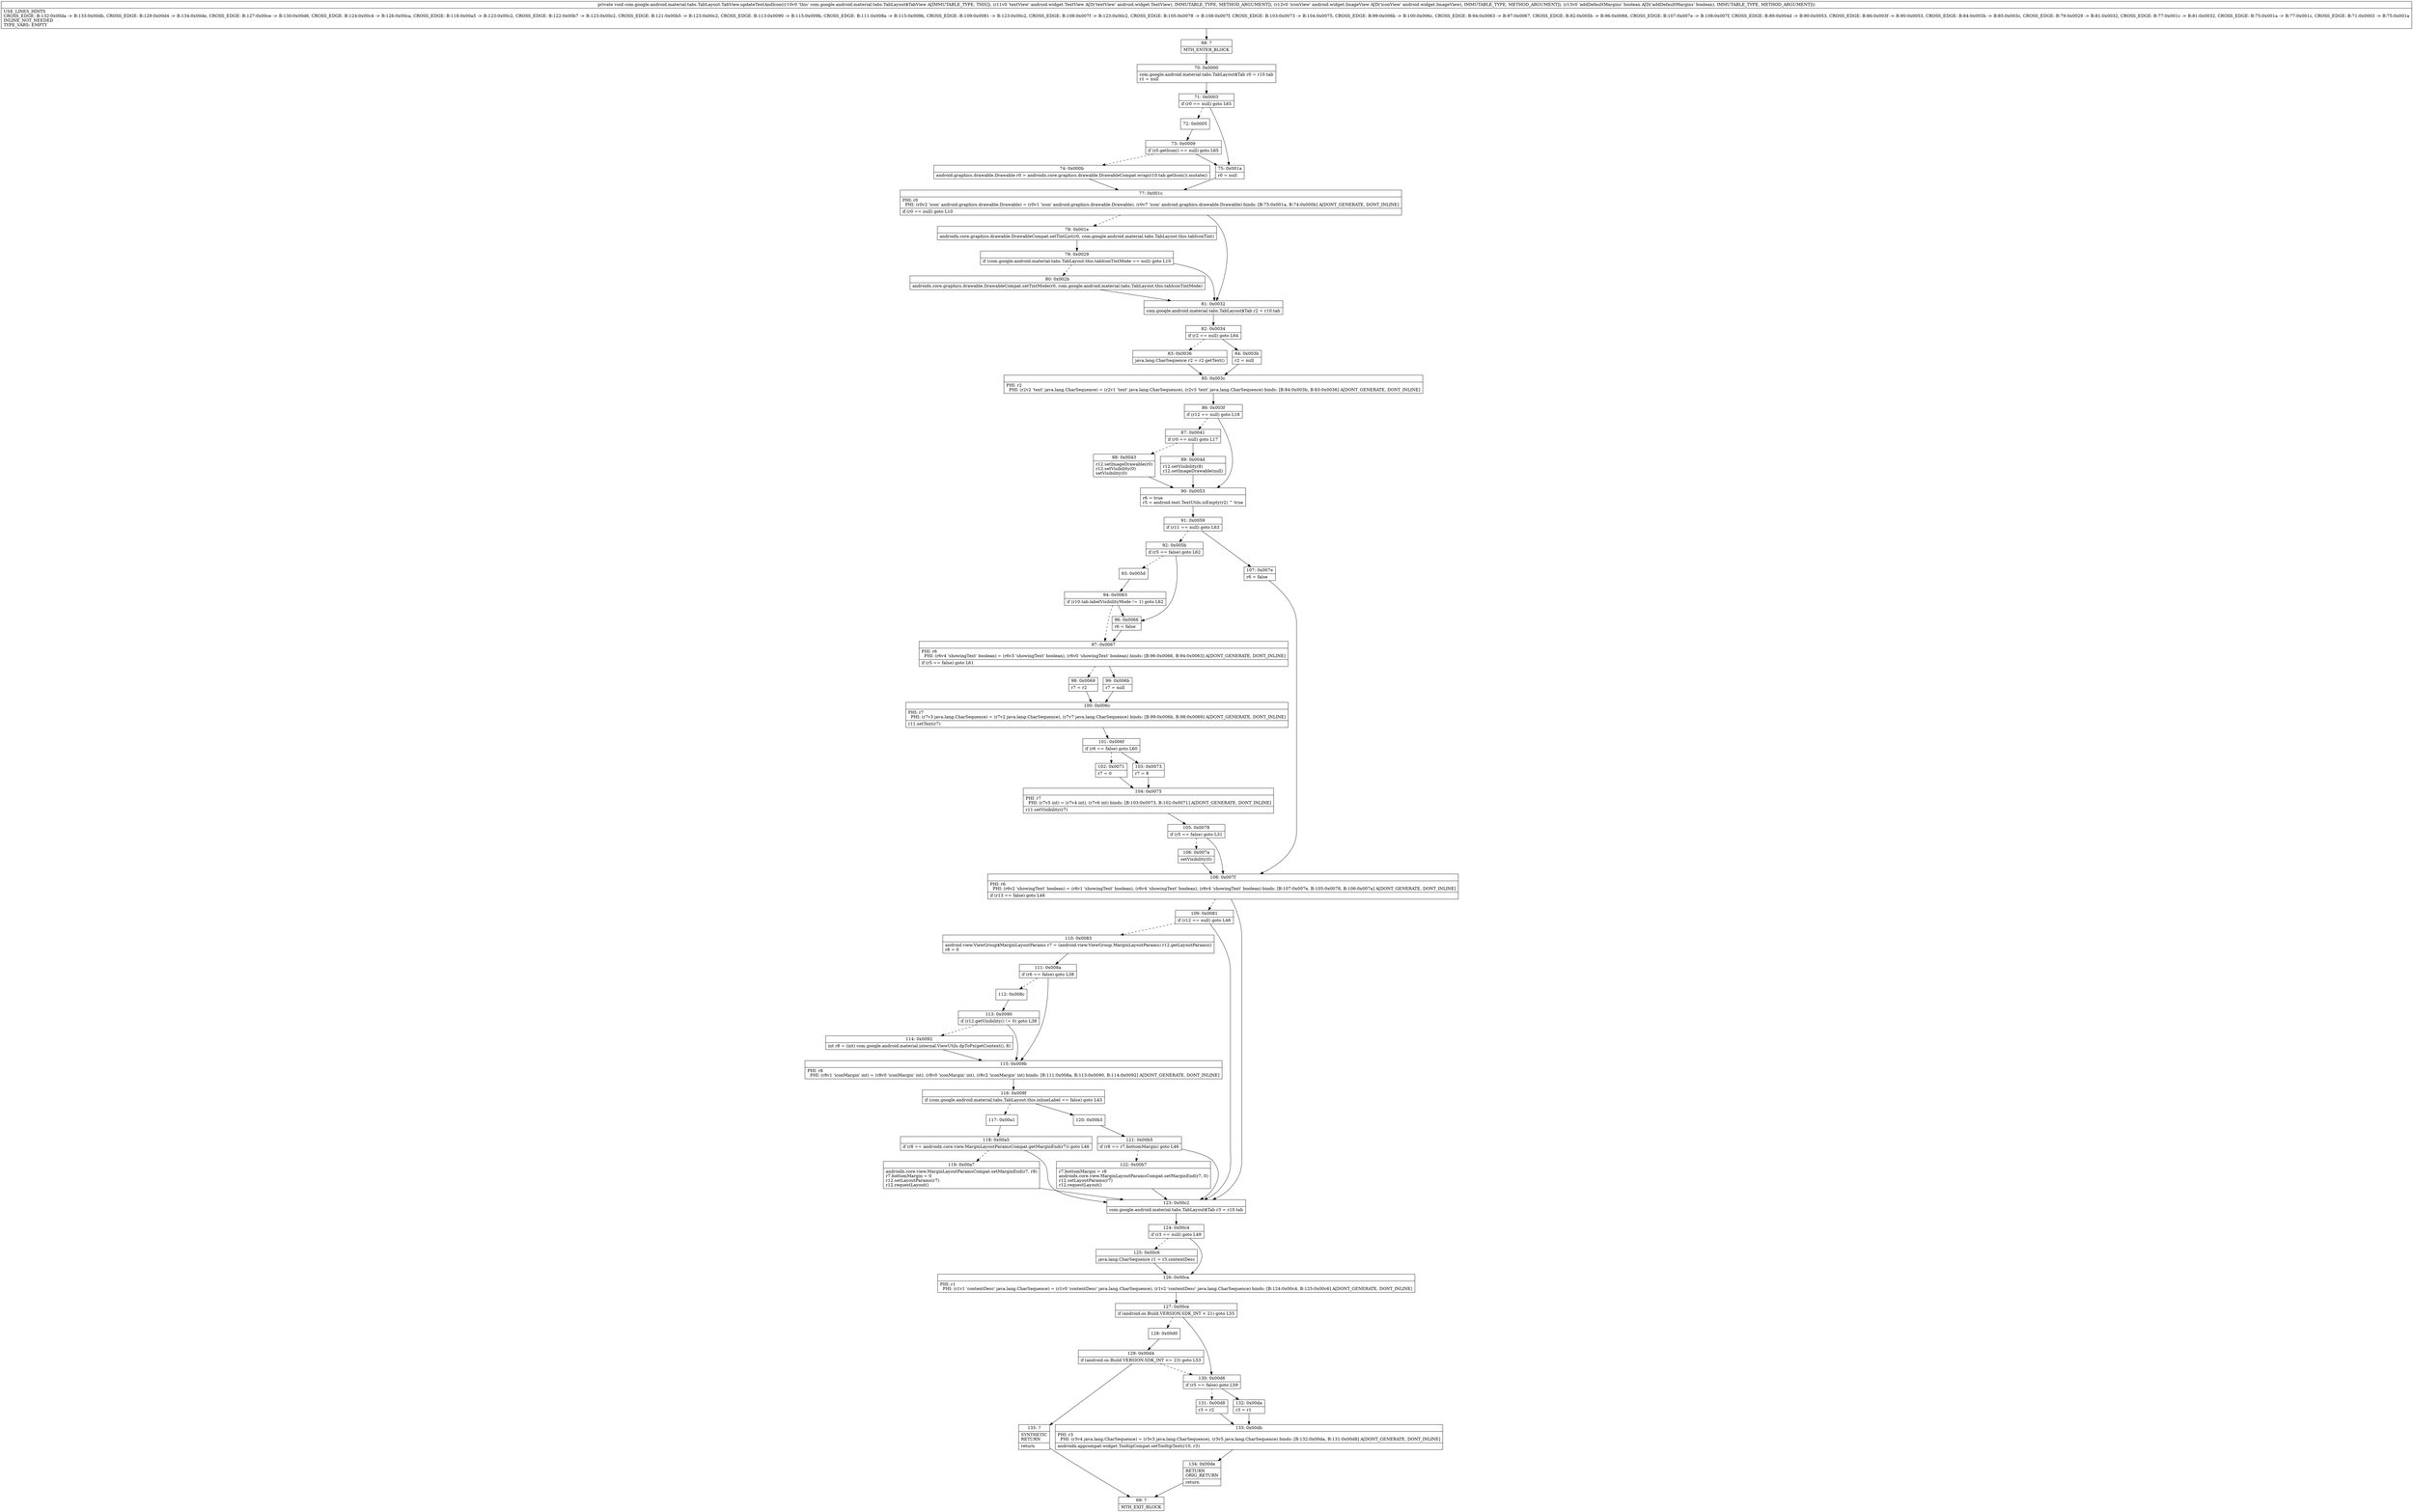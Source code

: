 digraph "CFG forcom.google.android.material.tabs.TabLayout.TabView.updateTextAndIcon(Landroid\/widget\/TextView;Landroid\/widget\/ImageView;Z)V" {
Node_68 [shape=record,label="{68\:\ ?|MTH_ENTER_BLOCK\l}"];
Node_70 [shape=record,label="{70\:\ 0x0000|com.google.android.material.tabs.TabLayout$Tab r0 = r10.tab\lr1 = null\l}"];
Node_71 [shape=record,label="{71\:\ 0x0003|if (r0 == null) goto L65\l}"];
Node_72 [shape=record,label="{72\:\ 0x0005}"];
Node_73 [shape=record,label="{73\:\ 0x0009|if (r0.getIcon() == null) goto L65\l}"];
Node_74 [shape=record,label="{74\:\ 0x000b|android.graphics.drawable.Drawable r0 = androidx.core.graphics.drawable.DrawableCompat.wrap(r10.tab.getIcon()).mutate()\l}"];
Node_77 [shape=record,label="{77\:\ 0x001c|PHI: r0 \l  PHI: (r0v2 'icon' android.graphics.drawable.Drawable) = (r0v1 'icon' android.graphics.drawable.Drawable), (r0v7 'icon' android.graphics.drawable.Drawable) binds: [B:75:0x001a, B:74:0x000b] A[DONT_GENERATE, DONT_INLINE]\l|if (r0 == null) goto L10\l}"];
Node_78 [shape=record,label="{78\:\ 0x001e|androidx.core.graphics.drawable.DrawableCompat.setTintList(r0, com.google.android.material.tabs.TabLayout.this.tabIconTint)\l}"];
Node_79 [shape=record,label="{79\:\ 0x0029|if (com.google.android.material.tabs.TabLayout.this.tabIconTintMode == null) goto L10\l}"];
Node_80 [shape=record,label="{80\:\ 0x002b|androidx.core.graphics.drawable.DrawableCompat.setTintMode(r0, com.google.android.material.tabs.TabLayout.this.tabIconTintMode)\l}"];
Node_81 [shape=record,label="{81\:\ 0x0032|com.google.android.material.tabs.TabLayout$Tab r2 = r10.tab\l}"];
Node_82 [shape=record,label="{82\:\ 0x0034|if (r2 == null) goto L64\l}"];
Node_83 [shape=record,label="{83\:\ 0x0036|java.lang.CharSequence r2 = r2.getText()\l}"];
Node_85 [shape=record,label="{85\:\ 0x003c|PHI: r2 \l  PHI: (r2v2 'text' java.lang.CharSequence) = (r2v1 'text' java.lang.CharSequence), (r2v3 'text' java.lang.CharSequence) binds: [B:84:0x003b, B:83:0x0036] A[DONT_GENERATE, DONT_INLINE]\l}"];
Node_86 [shape=record,label="{86\:\ 0x003f|if (r12 == null) goto L18\l}"];
Node_87 [shape=record,label="{87\:\ 0x0041|if (r0 == null) goto L17\l}"];
Node_88 [shape=record,label="{88\:\ 0x0043|r12.setImageDrawable(r0)\lr12.setVisibility(0)\lsetVisibility(0)\l}"];
Node_89 [shape=record,label="{89\:\ 0x004d|r12.setVisibility(8)\lr12.setImageDrawable(null)\l}"];
Node_90 [shape=record,label="{90\:\ 0x0053|r6 = true\lr5 = android.text.TextUtils.isEmpty(r2) ^ true\l}"];
Node_91 [shape=record,label="{91\:\ 0x0059|if (r11 == null) goto L63\l}"];
Node_92 [shape=record,label="{92\:\ 0x005b|if (r5 == false) goto L62\l}"];
Node_93 [shape=record,label="{93\:\ 0x005d}"];
Node_94 [shape=record,label="{94\:\ 0x0063|if (r10.tab.labelVisibilityMode != 1) goto L62\l}"];
Node_97 [shape=record,label="{97\:\ 0x0067|PHI: r6 \l  PHI: (r6v4 'showingText' boolean) = (r6v3 'showingText' boolean), (r6v0 'showingText' boolean) binds: [B:96:0x0066, B:94:0x0063] A[DONT_GENERATE, DONT_INLINE]\l|if (r5 == false) goto L61\l}"];
Node_98 [shape=record,label="{98\:\ 0x0069|r7 = r2\l}"];
Node_100 [shape=record,label="{100\:\ 0x006c|PHI: r7 \l  PHI: (r7v3 java.lang.CharSequence) = (r7v2 java.lang.CharSequence), (r7v7 java.lang.CharSequence) binds: [B:99:0x006b, B:98:0x0069] A[DONT_GENERATE, DONT_INLINE]\l|r11.setText(r7)\l}"];
Node_101 [shape=record,label="{101\:\ 0x006f|if (r6 == false) goto L60\l}"];
Node_102 [shape=record,label="{102\:\ 0x0071|r7 = 0\l}"];
Node_104 [shape=record,label="{104\:\ 0x0075|PHI: r7 \l  PHI: (r7v5 int) = (r7v4 int), (r7v6 int) binds: [B:103:0x0073, B:102:0x0071] A[DONT_GENERATE, DONT_INLINE]\l|r11.setVisibility(r7)\l}"];
Node_105 [shape=record,label="{105\:\ 0x0078|if (r5 == false) goto L31\l}"];
Node_106 [shape=record,label="{106\:\ 0x007a|setVisibility(0)\l}"];
Node_108 [shape=record,label="{108\:\ 0x007f|PHI: r6 \l  PHI: (r6v2 'showingText' boolean) = (r6v1 'showingText' boolean), (r6v4 'showingText' boolean), (r6v4 'showingText' boolean) binds: [B:107:0x007e, B:105:0x0078, B:106:0x007a] A[DONT_GENERATE, DONT_INLINE]\l|if (r13 == false) goto L46\l}"];
Node_109 [shape=record,label="{109\:\ 0x0081|if (r12 == null) goto L46\l}"];
Node_110 [shape=record,label="{110\:\ 0x0083|android.view.ViewGroup$MarginLayoutParams r7 = (android.view.ViewGroup.MarginLayoutParams) r12.getLayoutParams()\lr8 = 0\l}"];
Node_111 [shape=record,label="{111\:\ 0x008a|if (r6 == false) goto L38\l}"];
Node_112 [shape=record,label="{112\:\ 0x008c}"];
Node_113 [shape=record,label="{113\:\ 0x0090|if (r12.getVisibility() != 0) goto L38\l}"];
Node_114 [shape=record,label="{114\:\ 0x0092|int r8 = (int) com.google.android.material.internal.ViewUtils.dpToPx(getContext(), 8)\l}"];
Node_115 [shape=record,label="{115\:\ 0x009b|PHI: r8 \l  PHI: (r8v1 'iconMargin' int) = (r8v0 'iconMargin' int), (r8v0 'iconMargin' int), (r8v2 'iconMargin' int) binds: [B:111:0x008a, B:113:0x0090, B:114:0x0092] A[DONT_GENERATE, DONT_INLINE]\l}"];
Node_116 [shape=record,label="{116\:\ 0x009f|if (com.google.android.material.tabs.TabLayout.this.inlineLabel == false) goto L43\l}"];
Node_117 [shape=record,label="{117\:\ 0x00a1}"];
Node_118 [shape=record,label="{118\:\ 0x00a5|if (r8 == androidx.core.view.MarginLayoutParamsCompat.getMarginEnd(r7)) goto L46\l}"];
Node_119 [shape=record,label="{119\:\ 0x00a7|androidx.core.view.MarginLayoutParamsCompat.setMarginEnd(r7, r8)\lr7.bottomMargin = 0\lr12.setLayoutParams(r7)\lr12.requestLayout()\l}"];
Node_120 [shape=record,label="{120\:\ 0x00b3}"];
Node_121 [shape=record,label="{121\:\ 0x00b5|if (r8 == r7.bottomMargin) goto L46\l}"];
Node_122 [shape=record,label="{122\:\ 0x00b7|r7.bottomMargin = r8\landroidx.core.view.MarginLayoutParamsCompat.setMarginEnd(r7, 0)\lr12.setLayoutParams(r7)\lr12.requestLayout()\l}"];
Node_123 [shape=record,label="{123\:\ 0x00c2|com.google.android.material.tabs.TabLayout$Tab r3 = r10.tab\l}"];
Node_124 [shape=record,label="{124\:\ 0x00c4|if (r3 == null) goto L49\l}"];
Node_125 [shape=record,label="{125\:\ 0x00c6|java.lang.CharSequence r1 = r3.contentDesc\l}"];
Node_126 [shape=record,label="{126\:\ 0x00ca|PHI: r1 \l  PHI: (r1v1 'contentDesc' java.lang.CharSequence) = (r1v0 'contentDesc' java.lang.CharSequence), (r1v2 'contentDesc' java.lang.CharSequence) binds: [B:124:0x00c4, B:125:0x00c6] A[DONT_GENERATE, DONT_INLINE]\l}"];
Node_127 [shape=record,label="{127\:\ 0x00ce|if (android.os.Build.VERSION.SDK_INT \< 21) goto L55\l}"];
Node_128 [shape=record,label="{128\:\ 0x00d0}"];
Node_129 [shape=record,label="{129\:\ 0x00d4|if (android.os.Build.VERSION.SDK_INT \<= 23) goto L53\l}"];
Node_135 [shape=record,label="{135\:\ ?|SYNTHETIC\lRETURN\l|return\l}"];
Node_69 [shape=record,label="{69\:\ ?|MTH_EXIT_BLOCK\l}"];
Node_130 [shape=record,label="{130\:\ 0x00d6|if (r5 == false) goto L59\l}"];
Node_131 [shape=record,label="{131\:\ 0x00d8|r3 = r2\l}"];
Node_133 [shape=record,label="{133\:\ 0x00db|PHI: r3 \l  PHI: (r3v4 java.lang.CharSequence) = (r3v3 java.lang.CharSequence), (r3v5 java.lang.CharSequence) binds: [B:132:0x00da, B:131:0x00d8] A[DONT_GENERATE, DONT_INLINE]\l|androidx.appcompat.widget.TooltipCompat.setTooltipText(r10, r3)\l}"];
Node_134 [shape=record,label="{134\:\ 0x00de|RETURN\lORIG_RETURN\l|return\l}"];
Node_132 [shape=record,label="{132\:\ 0x00da|r3 = r1\l}"];
Node_103 [shape=record,label="{103\:\ 0x0073|r7 = 8\l}"];
Node_99 [shape=record,label="{99\:\ 0x006b|r7 = null\l}"];
Node_96 [shape=record,label="{96\:\ 0x0066|r6 = false\l}"];
Node_107 [shape=record,label="{107\:\ 0x007e|r6 = false\l}"];
Node_84 [shape=record,label="{84\:\ 0x003b|r2 = null\l}"];
Node_75 [shape=record,label="{75\:\ 0x001a|r0 = null\l}"];
MethodNode[shape=record,label="{private void com.google.android.material.tabs.TabLayout.TabView.updateTextAndIcon((r10v0 'this' com.google.android.material.tabs.TabLayout$TabView A[IMMUTABLE_TYPE, THIS]), (r11v0 'textView' android.widget.TextView A[D('textView' android.widget.TextView), IMMUTABLE_TYPE, METHOD_ARGUMENT]), (r12v0 'iconView' android.widget.ImageView A[D('iconView' android.widget.ImageView), IMMUTABLE_TYPE, METHOD_ARGUMENT]), (r13v0 'addDefaultMargins' boolean A[D('addDefaultMargins' boolean), IMMUTABLE_TYPE, METHOD_ARGUMENT]))  | USE_LINES_HINTS\lCROSS_EDGE: B:132:0x00da \-\> B:133:0x00db, CROSS_EDGE: B:129:0x00d4 \-\> B:134:0x00de, CROSS_EDGE: B:127:0x00ce \-\> B:130:0x00d6, CROSS_EDGE: B:124:0x00c4 \-\> B:126:0x00ca, CROSS_EDGE: B:118:0x00a5 \-\> B:123:0x00c2, CROSS_EDGE: B:122:0x00b7 \-\> B:123:0x00c2, CROSS_EDGE: B:121:0x00b5 \-\> B:123:0x00c2, CROSS_EDGE: B:113:0x0090 \-\> B:115:0x009b, CROSS_EDGE: B:111:0x008a \-\> B:115:0x009b, CROSS_EDGE: B:109:0x0081 \-\> B:123:0x00c2, CROSS_EDGE: B:108:0x007f \-\> B:123:0x00c2, CROSS_EDGE: B:105:0x0078 \-\> B:108:0x007f, CROSS_EDGE: B:103:0x0073 \-\> B:104:0x0075, CROSS_EDGE: B:99:0x006b \-\> B:100:0x006c, CROSS_EDGE: B:94:0x0063 \-\> B:97:0x0067, CROSS_EDGE: B:92:0x005b \-\> B:96:0x0066, CROSS_EDGE: B:107:0x007e \-\> B:108:0x007f, CROSS_EDGE: B:89:0x004d \-\> B:90:0x0053, CROSS_EDGE: B:86:0x003f \-\> B:90:0x0053, CROSS_EDGE: B:84:0x003b \-\> B:85:0x003c, CROSS_EDGE: B:79:0x0029 \-\> B:81:0x0032, CROSS_EDGE: B:77:0x001c \-\> B:81:0x0032, CROSS_EDGE: B:75:0x001a \-\> B:77:0x001c, CROSS_EDGE: B:71:0x0003 \-\> B:75:0x001a\lINLINE_NOT_NEEDED\lTYPE_VARS: EMPTY\l}"];
MethodNode -> Node_68;Node_68 -> Node_70;
Node_70 -> Node_71;
Node_71 -> Node_72[style=dashed];
Node_71 -> Node_75;
Node_72 -> Node_73;
Node_73 -> Node_74[style=dashed];
Node_73 -> Node_75;
Node_74 -> Node_77;
Node_77 -> Node_78[style=dashed];
Node_77 -> Node_81;
Node_78 -> Node_79;
Node_79 -> Node_80[style=dashed];
Node_79 -> Node_81;
Node_80 -> Node_81;
Node_81 -> Node_82;
Node_82 -> Node_83[style=dashed];
Node_82 -> Node_84;
Node_83 -> Node_85;
Node_85 -> Node_86;
Node_86 -> Node_87[style=dashed];
Node_86 -> Node_90;
Node_87 -> Node_88[style=dashed];
Node_87 -> Node_89;
Node_88 -> Node_90;
Node_89 -> Node_90;
Node_90 -> Node_91;
Node_91 -> Node_92[style=dashed];
Node_91 -> Node_107;
Node_92 -> Node_93[style=dashed];
Node_92 -> Node_96;
Node_93 -> Node_94;
Node_94 -> Node_96;
Node_94 -> Node_97[style=dashed];
Node_97 -> Node_98[style=dashed];
Node_97 -> Node_99;
Node_98 -> Node_100;
Node_100 -> Node_101;
Node_101 -> Node_102[style=dashed];
Node_101 -> Node_103;
Node_102 -> Node_104;
Node_104 -> Node_105;
Node_105 -> Node_106[style=dashed];
Node_105 -> Node_108;
Node_106 -> Node_108;
Node_108 -> Node_109[style=dashed];
Node_108 -> Node_123;
Node_109 -> Node_110[style=dashed];
Node_109 -> Node_123;
Node_110 -> Node_111;
Node_111 -> Node_112[style=dashed];
Node_111 -> Node_115;
Node_112 -> Node_113;
Node_113 -> Node_114[style=dashed];
Node_113 -> Node_115;
Node_114 -> Node_115;
Node_115 -> Node_116;
Node_116 -> Node_117[style=dashed];
Node_116 -> Node_120;
Node_117 -> Node_118;
Node_118 -> Node_119[style=dashed];
Node_118 -> Node_123;
Node_119 -> Node_123;
Node_120 -> Node_121;
Node_121 -> Node_122[style=dashed];
Node_121 -> Node_123;
Node_122 -> Node_123;
Node_123 -> Node_124;
Node_124 -> Node_125[style=dashed];
Node_124 -> Node_126;
Node_125 -> Node_126;
Node_126 -> Node_127;
Node_127 -> Node_128[style=dashed];
Node_127 -> Node_130;
Node_128 -> Node_129;
Node_129 -> Node_130[style=dashed];
Node_129 -> Node_135;
Node_135 -> Node_69;
Node_130 -> Node_131[style=dashed];
Node_130 -> Node_132;
Node_131 -> Node_133;
Node_133 -> Node_134;
Node_134 -> Node_69;
Node_132 -> Node_133;
Node_103 -> Node_104;
Node_99 -> Node_100;
Node_96 -> Node_97;
Node_107 -> Node_108;
Node_84 -> Node_85;
Node_75 -> Node_77;
}

